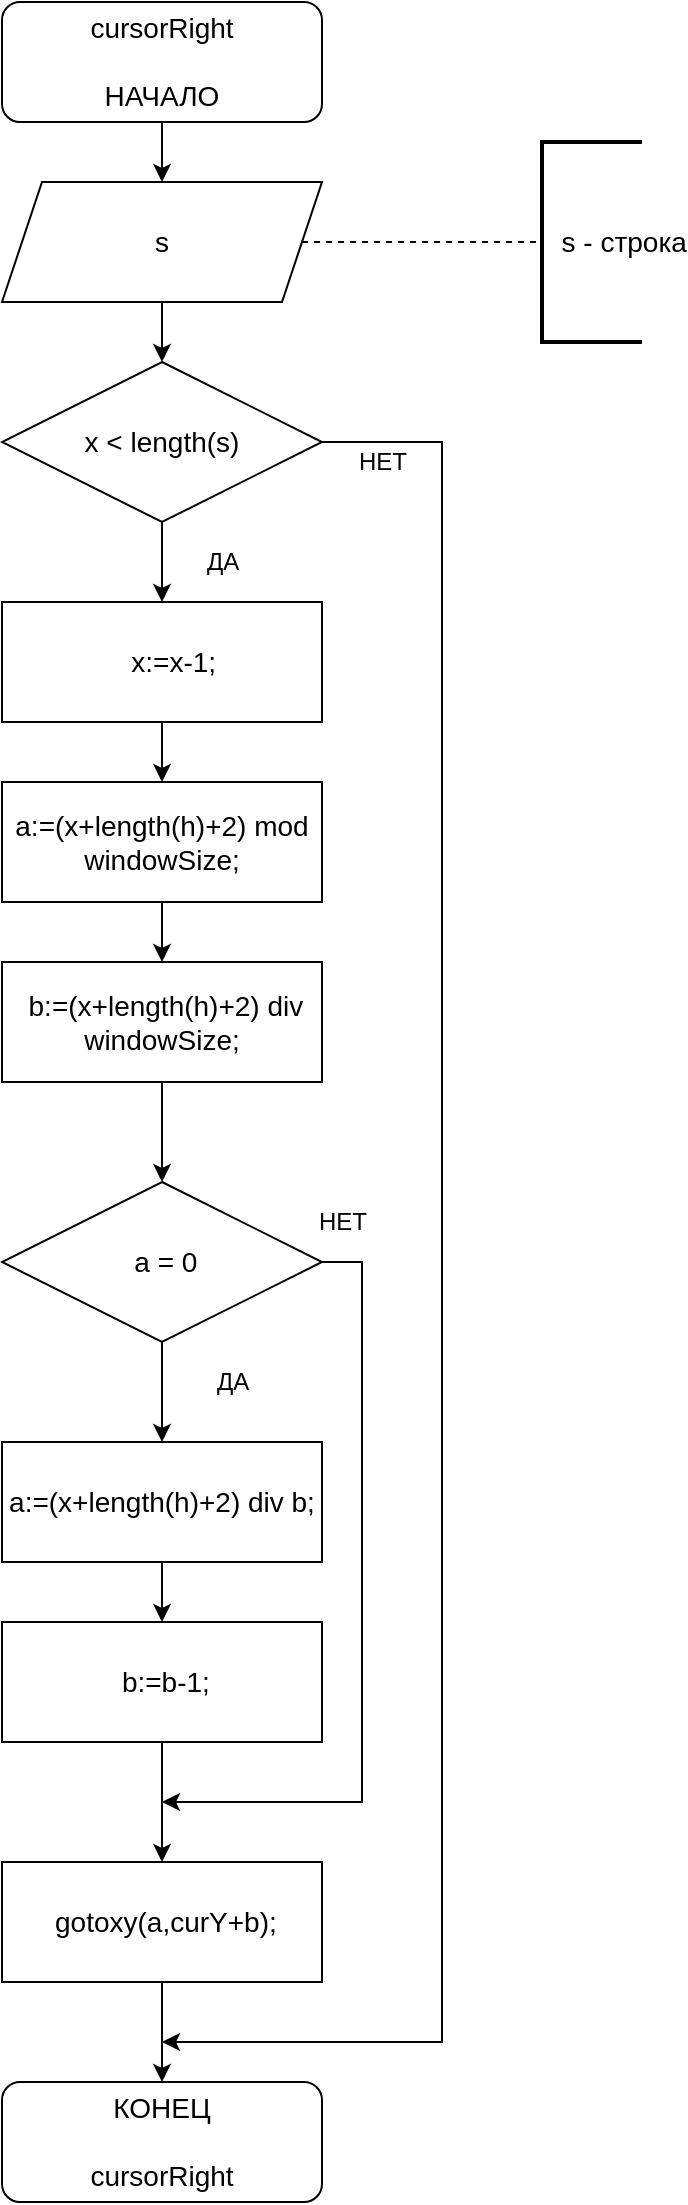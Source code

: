 <mxfile version="14.6.10" type="device"><diagram id="nvaFMyRwt0psYtc_6zJl" name="Page-1"><mxGraphModel dx="1422" dy="705" grid="1" gridSize="10" guides="1" tooltips="1" connect="1" arrows="1" fold="1" page="1" pageScale="1" pageWidth="827" pageHeight="1169" math="0" shadow="0"><root><mxCell id="0"/><mxCell id="1" parent="0"/><mxCell id="_2ZL74YVtTc1GMQl0wuv-29" style="edgeStyle=orthogonalEdgeStyle;rounded=0;orthogonalLoop=1;jettySize=auto;html=1;exitX=0.5;exitY=1;exitDx=0;exitDy=0;entryX=0.5;entryY=0;entryDx=0;entryDy=0;" edge="1" parent="1" source="_2ZL74YVtTc1GMQl0wuv-2" target="_2ZL74YVtTc1GMQl0wuv-26"><mxGeometry relative="1" as="geometry"/></mxCell><mxCell id="_2ZL74YVtTc1GMQl0wuv-2" value="&lt;font style=&quot;font-size: 14px&quot;&gt;cursorRight&lt;br&gt;&lt;br&gt;НАЧАЛО&lt;/font&gt;" style="rounded=1;whiteSpace=wrap;html=1;" vertex="1" parent="1"><mxGeometry x="40" y="40" width="160" height="60" as="geometry"/></mxCell><mxCell id="_2ZL74YVtTc1GMQl0wuv-3" style="edgeStyle=orthogonalEdgeStyle;rounded=0;orthogonalLoop=1;jettySize=auto;html=1;exitX=0.5;exitY=1;exitDx=0;exitDy=0;entryX=0.5;entryY=0;entryDx=0;entryDy=0;" edge="1" parent="1" source="_2ZL74YVtTc1GMQl0wuv-5" target="_2ZL74YVtTc1GMQl0wuv-11"><mxGeometry relative="1" as="geometry"/></mxCell><mxCell id="_2ZL74YVtTc1GMQl0wuv-4" style="edgeStyle=orthogonalEdgeStyle;rounded=0;orthogonalLoop=1;jettySize=auto;html=1;exitX=1;exitY=0.5;exitDx=0;exitDy=0;" edge="1" parent="1" source="_2ZL74YVtTc1GMQl0wuv-5"><mxGeometry relative="1" as="geometry"><mxPoint x="120" y="1060" as="targetPoint"/><Array as="points"><mxPoint x="260" y="260"/><mxPoint x="260" y="1060"/></Array></mxGeometry></mxCell><mxCell id="_2ZL74YVtTc1GMQl0wuv-5" value="&lt;span style=&quot;font-size: 14px&quot;&gt;x &amp;lt; length(s)&lt;/span&gt;" style="rhombus;whiteSpace=wrap;html=1;" vertex="1" parent="1"><mxGeometry x="40" y="220" width="160" height="80" as="geometry"/></mxCell><mxCell id="_2ZL74YVtTc1GMQl0wuv-6" style="edgeStyle=orthogonalEdgeStyle;rounded=0;orthogonalLoop=1;jettySize=auto;html=1;exitX=0.5;exitY=1;exitDx=0;exitDy=0;entryX=0.5;entryY=0;entryDx=0;entryDy=0;" edge="1" parent="1" source="_2ZL74YVtTc1GMQl0wuv-7" target="_2ZL74YVtTc1GMQl0wuv-15"><mxGeometry relative="1" as="geometry"/></mxCell><mxCell id="_2ZL74YVtTc1GMQl0wuv-7" value="&lt;span style=&quot;font-size: 14px&quot;&gt;&amp;nbsp;b:=(x+length(h)+2) div windowSize;&lt;/span&gt;" style="rounded=0;whiteSpace=wrap;html=1;" vertex="1" parent="1"><mxGeometry x="40" y="520" width="160" height="60" as="geometry"/></mxCell><mxCell id="_2ZL74YVtTc1GMQl0wuv-8" style="edgeStyle=orthogonalEdgeStyle;rounded=0;orthogonalLoop=1;jettySize=auto;html=1;exitX=0.5;exitY=1;exitDx=0;exitDy=0;entryX=0.5;entryY=0;entryDx=0;entryDy=0;" edge="1" parent="1" source="_2ZL74YVtTc1GMQl0wuv-9" target="_2ZL74YVtTc1GMQl0wuv-7"><mxGeometry relative="1" as="geometry"/></mxCell><mxCell id="_2ZL74YVtTc1GMQl0wuv-9" value="&lt;span style=&quot;font-size: 14px&quot;&gt;a:=(x+length(h)+2) mod windowSize;&lt;/span&gt;" style="rounded=0;whiteSpace=wrap;html=1;" vertex="1" parent="1"><mxGeometry x="40" y="430" width="160" height="60" as="geometry"/></mxCell><mxCell id="_2ZL74YVtTc1GMQl0wuv-10" style="edgeStyle=orthogonalEdgeStyle;rounded=0;orthogonalLoop=1;jettySize=auto;html=1;exitX=0.5;exitY=1;exitDx=0;exitDy=0;entryX=0.5;entryY=0;entryDx=0;entryDy=0;" edge="1" parent="1" source="_2ZL74YVtTc1GMQl0wuv-11" target="_2ZL74YVtTc1GMQl0wuv-9"><mxGeometry relative="1" as="geometry"/></mxCell><mxCell id="_2ZL74YVtTc1GMQl0wuv-11" value="&lt;span style=&quot;font-size: 14px&quot;&gt;&amp;nbsp; &amp;nbsp;x:=x-1;&lt;/span&gt;" style="rounded=0;whiteSpace=wrap;html=1;" vertex="1" parent="1"><mxGeometry x="40" y="340" width="160" height="60" as="geometry"/></mxCell><mxCell id="_2ZL74YVtTc1GMQl0wuv-12" value="ДА" style="text;html=1;align=center;verticalAlign=middle;resizable=0;points=[];autosize=1;strokeColor=none;" vertex="1" parent="1"><mxGeometry x="135" y="310" width="30" height="20" as="geometry"/></mxCell><mxCell id="_2ZL74YVtTc1GMQl0wuv-13" style="edgeStyle=orthogonalEdgeStyle;rounded=0;orthogonalLoop=1;jettySize=auto;html=1;exitX=0.5;exitY=1;exitDx=0;exitDy=0;entryX=0.5;entryY=0;entryDx=0;entryDy=0;" edge="1" parent="1" source="_2ZL74YVtTc1GMQl0wuv-15" target="_2ZL74YVtTc1GMQl0wuv-21"><mxGeometry relative="1" as="geometry"/></mxCell><mxCell id="_2ZL74YVtTc1GMQl0wuv-14" style="edgeStyle=orthogonalEdgeStyle;rounded=0;orthogonalLoop=1;jettySize=auto;html=1;exitX=1;exitY=0.5;exitDx=0;exitDy=0;" edge="1" parent="1" source="_2ZL74YVtTc1GMQl0wuv-15"><mxGeometry relative="1" as="geometry"><mxPoint x="120" y="940.0" as="targetPoint"/><Array as="points"><mxPoint x="220" y="670"/><mxPoint x="220" y="940"/></Array></mxGeometry></mxCell><mxCell id="_2ZL74YVtTc1GMQl0wuv-15" value="&lt;span style=&quot;font-size: 14px&quot;&gt;&amp;nbsp;a = 0&lt;/span&gt;" style="rhombus;whiteSpace=wrap;html=1;" vertex="1" parent="1"><mxGeometry x="40" y="630" width="160" height="80" as="geometry"/></mxCell><mxCell id="_2ZL74YVtTc1GMQl0wuv-16" style="edgeStyle=orthogonalEdgeStyle;rounded=0;orthogonalLoop=1;jettySize=auto;html=1;exitX=0.5;exitY=1;exitDx=0;exitDy=0;" edge="1" parent="1" source="_2ZL74YVtTc1GMQl0wuv-17" target="_2ZL74YVtTc1GMQl0wuv-24"><mxGeometry relative="1" as="geometry"/></mxCell><mxCell id="_2ZL74YVtTc1GMQl0wuv-17" value="&lt;span style=&quot;font-size: 14px&quot;&gt;&amp;nbsp;gotoxy(a,curY+b);&lt;/span&gt;" style="rounded=0;whiteSpace=wrap;html=1;" vertex="1" parent="1"><mxGeometry x="40" y="970" width="160" height="60" as="geometry"/></mxCell><mxCell id="_2ZL74YVtTc1GMQl0wuv-18" style="edgeStyle=orthogonalEdgeStyle;rounded=0;orthogonalLoop=1;jettySize=auto;html=1;exitX=0.5;exitY=1;exitDx=0;exitDy=0;entryX=0.5;entryY=0;entryDx=0;entryDy=0;" edge="1" parent="1" source="_2ZL74YVtTc1GMQl0wuv-19" target="_2ZL74YVtTc1GMQl0wuv-17"><mxGeometry relative="1" as="geometry"/></mxCell><mxCell id="_2ZL74YVtTc1GMQl0wuv-19" value="&lt;span style=&quot;font-size: 14px&quot;&gt;&amp;nbsp;b:=b-1;&lt;/span&gt;" style="rounded=0;whiteSpace=wrap;html=1;" vertex="1" parent="1"><mxGeometry x="40" y="850" width="160" height="60" as="geometry"/></mxCell><mxCell id="_2ZL74YVtTc1GMQl0wuv-20" style="edgeStyle=orthogonalEdgeStyle;rounded=0;orthogonalLoop=1;jettySize=auto;html=1;exitX=0.5;exitY=1;exitDx=0;exitDy=0;entryX=0.5;entryY=0;entryDx=0;entryDy=0;" edge="1" parent="1" source="_2ZL74YVtTc1GMQl0wuv-21" target="_2ZL74YVtTc1GMQl0wuv-19"><mxGeometry relative="1" as="geometry"/></mxCell><mxCell id="_2ZL74YVtTc1GMQl0wuv-21" value="&lt;span style=&quot;font-size: 14px&quot;&gt;a:=(x+length(h)+2) div b;&lt;/span&gt;" style="rounded=0;whiteSpace=wrap;html=1;" vertex="1" parent="1"><mxGeometry x="40" y="760" width="160" height="60" as="geometry"/></mxCell><mxCell id="_2ZL74YVtTc1GMQl0wuv-22" value="ДА" style="text;html=1;align=center;verticalAlign=middle;resizable=0;points=[];autosize=1;strokeColor=none;" vertex="1" parent="1"><mxGeometry x="140" y="720" width="30" height="20" as="geometry"/></mxCell><mxCell id="_2ZL74YVtTc1GMQl0wuv-23" value="НЕТ" style="text;html=1;align=center;verticalAlign=middle;resizable=0;points=[];autosize=1;strokeColor=none;" vertex="1" parent="1"><mxGeometry x="190" y="640" width="40" height="20" as="geometry"/></mxCell><mxCell id="_2ZL74YVtTc1GMQl0wuv-24" value="&lt;font style=&quot;font-size: 14px&quot;&gt;КОНЕЦ&lt;br&gt;&lt;br&gt;cursorRight&lt;br&gt;&lt;/font&gt;" style="rounded=1;whiteSpace=wrap;html=1;" vertex="1" parent="1"><mxGeometry x="40" y="1080" width="160" height="60" as="geometry"/></mxCell><mxCell id="_2ZL74YVtTc1GMQl0wuv-25" value="НЕТ" style="text;html=1;align=center;verticalAlign=middle;resizable=0;points=[];autosize=1;strokeColor=none;" vertex="1" parent="1"><mxGeometry x="210" y="260" width="40" height="20" as="geometry"/></mxCell><mxCell id="_2ZL74YVtTc1GMQl0wuv-30" style="edgeStyle=orthogonalEdgeStyle;rounded=0;orthogonalLoop=1;jettySize=auto;html=1;exitX=0.5;exitY=1;exitDx=0;exitDy=0;entryX=0.5;entryY=0;entryDx=0;entryDy=0;" edge="1" parent="1" source="_2ZL74YVtTc1GMQl0wuv-26" target="_2ZL74YVtTc1GMQl0wuv-5"><mxGeometry relative="1" as="geometry"/></mxCell><mxCell id="_2ZL74YVtTc1GMQl0wuv-26" value="&lt;font style=&quot;font-size: 14px&quot;&gt;s&lt;/font&gt;" style="shape=parallelogram;perimeter=parallelogramPerimeter;whiteSpace=wrap;html=1;fixedSize=1;" vertex="1" parent="1"><mxGeometry x="40" y="130" width="160" height="60" as="geometry"/></mxCell><mxCell id="_2ZL74YVtTc1GMQl0wuv-27" value="" style="endArrow=none;dashed=1;html=1;rounded=0;edgeStyle=orthogonalEdgeStyle;exitX=1;exitY=0.5;exitDx=0;exitDy=0;" edge="1" parent="1" source="_2ZL74YVtTc1GMQl0wuv-26" target="_2ZL74YVtTc1GMQl0wuv-28"><mxGeometry width="50" height="50" relative="1" as="geometry"><mxPoint x="230" y="170" as="sourcePoint"/><mxPoint x="320" y="172" as="targetPoint"/></mxGeometry></mxCell><mxCell id="_2ZL74YVtTc1GMQl0wuv-28" value="&lt;span style=&quot;font-size: 14px&quot;&gt;&amp;nbsp; s - строка&lt;/span&gt;" style="strokeWidth=2;html=1;shape=mxgraph.flowchart.annotation_1;align=left;pointerEvents=1;" vertex="1" parent="1"><mxGeometry x="310" y="110" width="50" height="100" as="geometry"/></mxCell></root></mxGraphModel></diagram></mxfile>